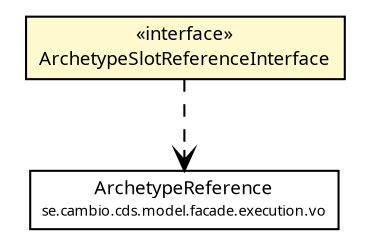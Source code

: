 #!/usr/local/bin/dot
#
# Class diagram 
# Generated by UMLGraph version R5_6 (http://www.umlgraph.org/)
#

digraph G {
	edge [fontname="Trebuchet MS",fontsize=10,labelfontname="Trebuchet MS",labelfontsize=10];
	node [fontname="Trebuchet MS",fontsize=10,shape=plaintext];
	nodesep=0.25;
	ranksep=0.5;
	// se.cambio.cds.model.facade.execution.interfaces.ArchetypeSlotReferenceInterface
	c86183 [label=<<table title="se.cambio.cds.model.facade.execution.interfaces.ArchetypeSlotReferenceInterface" border="0" cellborder="1" cellspacing="0" cellpadding="2" port="p" bgcolor="lemonChiffon" href="./ArchetypeSlotReferenceInterface.html">
		<tr><td><table border="0" cellspacing="0" cellpadding="1">
<tr><td align="center" balign="center"> &#171;interface&#187; </td></tr>
<tr><td align="center" balign="center"><font face="Trebuchet MS"> ArchetypeSlotReferenceInterface </font></td></tr>
		</table></td></tr>
		</table>>, URL="./ArchetypeSlotReferenceInterface.html", fontname="Trebuchet MS", fontcolor="black", fontsize=9.0];
	// se.cambio.cds.model.facade.execution.vo.ArchetypeReference
	c86192 [label=<<table title="se.cambio.cds.model.facade.execution.vo.ArchetypeReference" border="0" cellborder="1" cellspacing="0" cellpadding="2" port="p" href="../vo/ArchetypeReference.html">
		<tr><td><table border="0" cellspacing="0" cellpadding="1">
<tr><td align="center" balign="center"><font face="Trebuchet MS"> ArchetypeReference </font></td></tr>
<tr><td align="center" balign="center"><font face="Trebuchet MS" point-size="7.0"> se.cambio.cds.model.facade.execution.vo </font></td></tr>
		</table></td></tr>
		</table>>, URL="../vo/ArchetypeReference.html", fontname="Trebuchet MS", fontcolor="black", fontsize=9.0];
	// se.cambio.cds.model.facade.execution.interfaces.ArchetypeSlotReferenceInterface DEPEND se.cambio.cds.model.facade.execution.vo.ArchetypeReference
	c86183:p -> c86192:p [taillabel="", label="", headlabel="", fontname="Trebuchet MS", fontcolor="black", fontsize=10.0, color="black", arrowhead=open, style=dashed];
}

